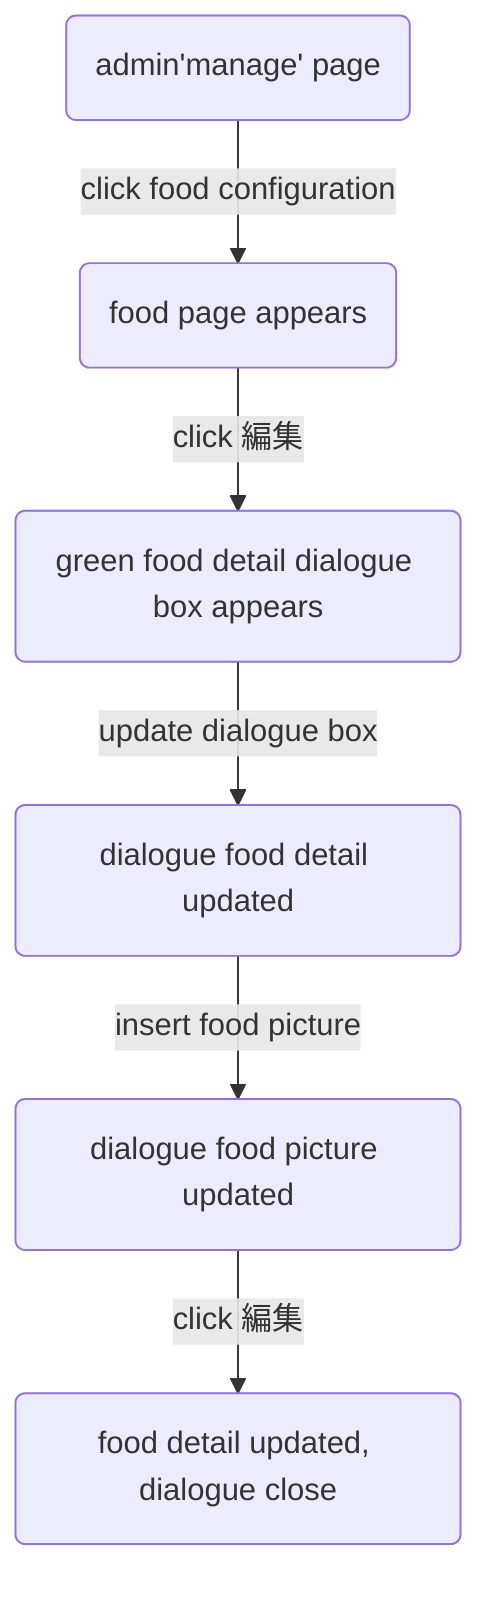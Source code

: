 %% レストランユーザー流れ - 2 (メニュー管理/ランディングページ), slide 22
%% Restaurant user flow-2 (Menu management / Landing page)

graph TD
  A1(admin'manage' page) --> |click food configuration|B(food page appears)
  B-->|click 編集|C(green food detail dialogue box appears)
  C-->|update dialogue box|D(dialogue food detail updated)
  D-->|insert food picture|E(dialogue food picture updated)
  E-->|click 編集|F(food detail updated, dialogue close)